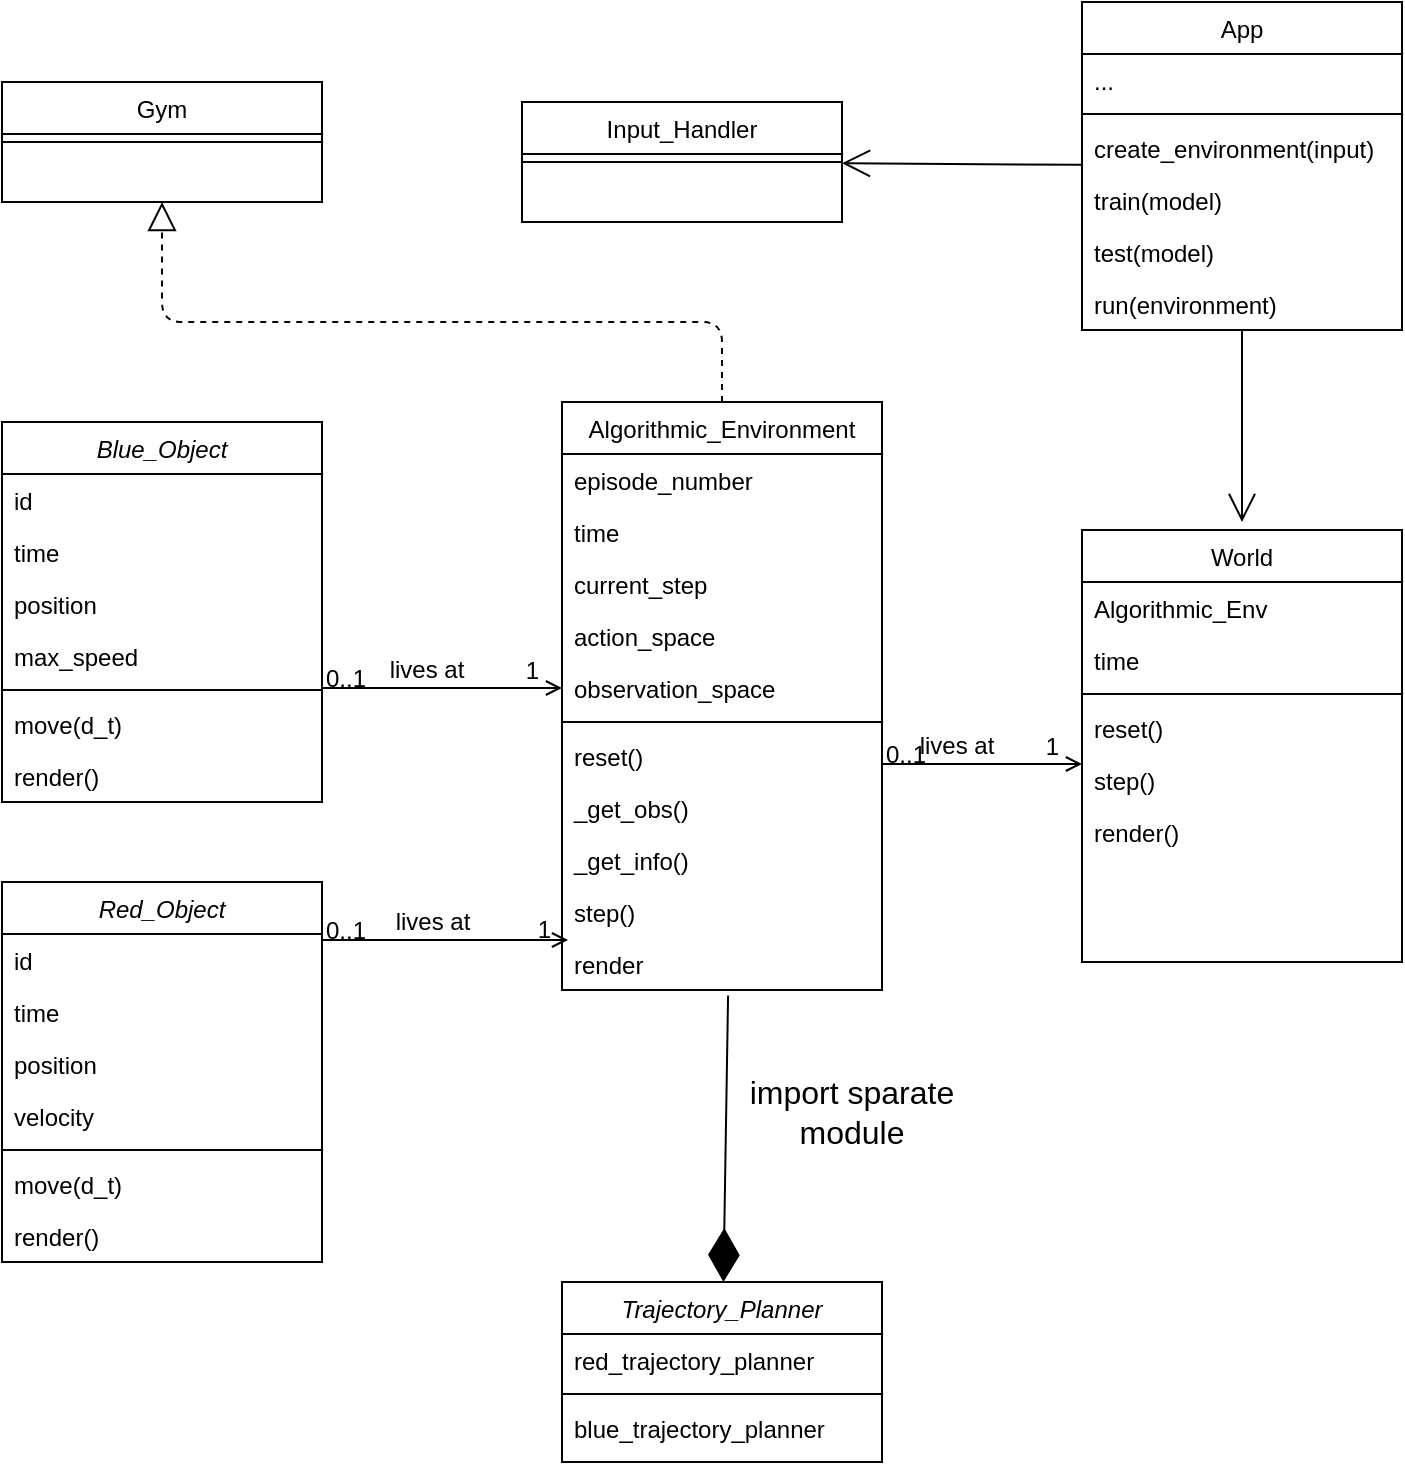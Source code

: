 <mxfile version="24.7.17">
  <diagram id="C5RBs43oDa-KdzZeNtuy" name="Page-1">
    <mxGraphModel dx="1615" dy="880" grid="1" gridSize="10" guides="1" tooltips="1" connect="1" arrows="1" fold="1" page="1" pageScale="1" pageWidth="4681" pageHeight="3300" math="0" shadow="0">
      <root>
        <mxCell id="WIyWlLk6GJQsqaUBKTNV-0" />
        <mxCell id="WIyWlLk6GJQsqaUBKTNV-1" parent="WIyWlLk6GJQsqaUBKTNV-0" />
        <mxCell id="zkfFHV4jXpPFQw0GAbJ--0" value="Blue_Object" style="swimlane;fontStyle=2;align=center;verticalAlign=top;childLayout=stackLayout;horizontal=1;startSize=26;horizontalStack=0;resizeParent=1;resizeLast=0;collapsible=1;marginBottom=0;rounded=0;shadow=0;strokeWidth=1;" parent="WIyWlLk6GJQsqaUBKTNV-1" vertex="1">
          <mxGeometry x="400" y="250" width="160" height="190" as="geometry">
            <mxRectangle x="230" y="140" width="160" height="26" as="alternateBounds" />
          </mxGeometry>
        </mxCell>
        <mxCell id="zkfFHV4jXpPFQw0GAbJ--1" value="id" style="text;align=left;verticalAlign=top;spacingLeft=4;spacingRight=4;overflow=hidden;rotatable=0;points=[[0,0.5],[1,0.5]];portConstraint=eastwest;" parent="zkfFHV4jXpPFQw0GAbJ--0" vertex="1">
          <mxGeometry y="26" width="160" height="26" as="geometry" />
        </mxCell>
        <mxCell id="zkfFHV4jXpPFQw0GAbJ--3" value="time" style="text;align=left;verticalAlign=top;spacingLeft=4;spacingRight=4;overflow=hidden;rotatable=0;points=[[0,0.5],[1,0.5]];portConstraint=eastwest;rounded=0;shadow=0;html=0;" parent="zkfFHV4jXpPFQw0GAbJ--0" vertex="1">
          <mxGeometry y="52" width="160" height="26" as="geometry" />
        </mxCell>
        <mxCell id="RGF1TzEeMs4D4uGPBY4L-1" value="position" style="text;align=left;verticalAlign=top;spacingLeft=4;spacingRight=4;overflow=hidden;rotatable=0;points=[[0,0.5],[1,0.5]];portConstraint=eastwest;rounded=0;shadow=0;html=0;" parent="zkfFHV4jXpPFQw0GAbJ--0" vertex="1">
          <mxGeometry y="78" width="160" height="26" as="geometry" />
        </mxCell>
        <mxCell id="RGF1TzEeMs4D4uGPBY4L-2" value="max_speed" style="text;align=left;verticalAlign=top;spacingLeft=4;spacingRight=4;overflow=hidden;rotatable=0;points=[[0,0.5],[1,0.5]];portConstraint=eastwest;rounded=0;shadow=0;html=0;" parent="zkfFHV4jXpPFQw0GAbJ--0" vertex="1">
          <mxGeometry y="104" width="160" height="26" as="geometry" />
        </mxCell>
        <mxCell id="zkfFHV4jXpPFQw0GAbJ--4" value="" style="line;html=1;strokeWidth=1;align=left;verticalAlign=middle;spacingTop=-1;spacingLeft=3;spacingRight=3;rotatable=0;labelPosition=right;points=[];portConstraint=eastwest;" parent="zkfFHV4jXpPFQw0GAbJ--0" vertex="1">
          <mxGeometry y="130" width="160" height="8" as="geometry" />
        </mxCell>
        <mxCell id="zkfFHV4jXpPFQw0GAbJ--5" value="move(d_t)" style="text;align=left;verticalAlign=top;spacingLeft=4;spacingRight=4;overflow=hidden;rotatable=0;points=[[0,0.5],[1,0.5]];portConstraint=eastwest;" parent="zkfFHV4jXpPFQw0GAbJ--0" vertex="1">
          <mxGeometry y="138" width="160" height="26" as="geometry" />
        </mxCell>
        <mxCell id="RGF1TzEeMs4D4uGPBY4L-22" value="render()" style="text;align=left;verticalAlign=top;spacingLeft=4;spacingRight=4;overflow=hidden;rotatable=0;points=[[0,0.5],[1,0.5]];portConstraint=eastwest;" parent="zkfFHV4jXpPFQw0GAbJ--0" vertex="1">
          <mxGeometry y="164" width="160" height="26" as="geometry" />
        </mxCell>
        <mxCell id="zkfFHV4jXpPFQw0GAbJ--17" value="World" style="swimlane;fontStyle=0;align=center;verticalAlign=top;childLayout=stackLayout;horizontal=1;startSize=26;horizontalStack=0;resizeParent=1;resizeLast=0;collapsible=1;marginBottom=0;rounded=0;shadow=0;strokeWidth=1;" parent="WIyWlLk6GJQsqaUBKTNV-1" vertex="1">
          <mxGeometry x="940" y="304" width="160" height="216" as="geometry">
            <mxRectangle x="550" y="140" width="160" height="26" as="alternateBounds" />
          </mxGeometry>
        </mxCell>
        <mxCell id="zkfFHV4jXpPFQw0GAbJ--18" value="Algorithmic_Env" style="text;align=left;verticalAlign=top;spacingLeft=4;spacingRight=4;overflow=hidden;rotatable=0;points=[[0,0.5],[1,0.5]];portConstraint=eastwest;" parent="zkfFHV4jXpPFQw0GAbJ--17" vertex="1">
          <mxGeometry y="26" width="160" height="26" as="geometry" />
        </mxCell>
        <mxCell id="zkfFHV4jXpPFQw0GAbJ--20" value="time" style="text;align=left;verticalAlign=top;spacingLeft=4;spacingRight=4;overflow=hidden;rotatable=0;points=[[0,0.5],[1,0.5]];portConstraint=eastwest;rounded=0;shadow=0;html=0;" parent="zkfFHV4jXpPFQw0GAbJ--17" vertex="1">
          <mxGeometry y="52" width="160" height="26" as="geometry" />
        </mxCell>
        <mxCell id="zkfFHV4jXpPFQw0GAbJ--23" value="" style="line;html=1;strokeWidth=1;align=left;verticalAlign=middle;spacingTop=-1;spacingLeft=3;spacingRight=3;rotatable=0;labelPosition=right;points=[];portConstraint=eastwest;" parent="zkfFHV4jXpPFQw0GAbJ--17" vertex="1">
          <mxGeometry y="78" width="160" height="8" as="geometry" />
        </mxCell>
        <mxCell id="zkfFHV4jXpPFQw0GAbJ--24" value="reset()" style="text;align=left;verticalAlign=top;spacingLeft=4;spacingRight=4;overflow=hidden;rotatable=0;points=[[0,0.5],[1,0.5]];portConstraint=eastwest;" parent="zkfFHV4jXpPFQw0GAbJ--17" vertex="1">
          <mxGeometry y="86" width="160" height="26" as="geometry" />
        </mxCell>
        <mxCell id="zkfFHV4jXpPFQw0GAbJ--25" value="step()" style="text;align=left;verticalAlign=top;spacingLeft=4;spacingRight=4;overflow=hidden;rotatable=0;points=[[0,0.5],[1,0.5]];portConstraint=eastwest;" parent="zkfFHV4jXpPFQw0GAbJ--17" vertex="1">
          <mxGeometry y="112" width="160" height="26" as="geometry" />
        </mxCell>
        <mxCell id="RGF1TzEeMs4D4uGPBY4L-24" value="render()" style="text;align=left;verticalAlign=top;spacingLeft=4;spacingRight=4;overflow=hidden;rotatable=0;points=[[0,0.5],[1,0.5]];portConstraint=eastwest;" parent="zkfFHV4jXpPFQw0GAbJ--17" vertex="1">
          <mxGeometry y="138" width="160" height="26" as="geometry" />
        </mxCell>
        <mxCell id="zkfFHV4jXpPFQw0GAbJ--26" value="" style="endArrow=open;shadow=0;strokeWidth=1;rounded=0;endFill=1;edgeStyle=elbowEdgeStyle;elbow=vertical;entryX=0;entryY=0.5;entryDx=0;entryDy=0;" parent="WIyWlLk6GJQsqaUBKTNV-1" source="zkfFHV4jXpPFQw0GAbJ--0" target="RGF1TzEeMs4D4uGPBY4L-43" edge="1">
          <mxGeometry x="0.5" y="41" relative="1" as="geometry">
            <mxPoint x="560" y="322" as="sourcePoint" />
            <mxPoint x="660" y="380" as="targetPoint" />
            <mxPoint x="-40" y="32" as="offset" />
          </mxGeometry>
        </mxCell>
        <mxCell id="zkfFHV4jXpPFQw0GAbJ--27" value="0..1" style="resizable=0;align=left;verticalAlign=bottom;labelBackgroundColor=none;fontSize=12;" parent="zkfFHV4jXpPFQw0GAbJ--26" connectable="0" vertex="1">
          <mxGeometry x="-1" relative="1" as="geometry">
            <mxPoint y="4" as="offset" />
          </mxGeometry>
        </mxCell>
        <mxCell id="zkfFHV4jXpPFQw0GAbJ--28" value="1" style="resizable=0;align=right;verticalAlign=bottom;labelBackgroundColor=none;fontSize=12;" parent="zkfFHV4jXpPFQw0GAbJ--26" connectable="0" vertex="1">
          <mxGeometry x="1" relative="1" as="geometry">
            <mxPoint x="-10" as="offset" />
          </mxGeometry>
        </mxCell>
        <mxCell id="zkfFHV4jXpPFQw0GAbJ--29" value="lives at" style="text;html=1;resizable=0;points=[];;align=center;verticalAlign=middle;labelBackgroundColor=none;rounded=0;shadow=0;strokeWidth=1;fontSize=12;" parent="zkfFHV4jXpPFQw0GAbJ--26" vertex="1" connectable="0">
          <mxGeometry x="0.5" y="49" relative="1" as="geometry">
            <mxPoint x="-38" y="40" as="offset" />
          </mxGeometry>
        </mxCell>
        <mxCell id="RGF1TzEeMs4D4uGPBY4L-3" value="Red_Object" style="swimlane;fontStyle=2;align=center;verticalAlign=top;childLayout=stackLayout;horizontal=1;startSize=26;horizontalStack=0;resizeParent=1;resizeLast=0;collapsible=1;marginBottom=0;rounded=0;shadow=0;strokeWidth=1;" parent="WIyWlLk6GJQsqaUBKTNV-1" vertex="1">
          <mxGeometry x="400" y="480" width="160" height="190" as="geometry">
            <mxRectangle x="230" y="140" width="160" height="26" as="alternateBounds" />
          </mxGeometry>
        </mxCell>
        <mxCell id="RGF1TzEeMs4D4uGPBY4L-4" value="id" style="text;align=left;verticalAlign=top;spacingLeft=4;spacingRight=4;overflow=hidden;rotatable=0;points=[[0,0.5],[1,0.5]];portConstraint=eastwest;" parent="RGF1TzEeMs4D4uGPBY4L-3" vertex="1">
          <mxGeometry y="26" width="160" height="26" as="geometry" />
        </mxCell>
        <mxCell id="RGF1TzEeMs4D4uGPBY4L-5" value="time" style="text;align=left;verticalAlign=top;spacingLeft=4;spacingRight=4;overflow=hidden;rotatable=0;points=[[0,0.5],[1,0.5]];portConstraint=eastwest;rounded=0;shadow=0;html=0;" parent="RGF1TzEeMs4D4uGPBY4L-3" vertex="1">
          <mxGeometry y="52" width="160" height="26" as="geometry" />
        </mxCell>
        <mxCell id="RGF1TzEeMs4D4uGPBY4L-6" value="position" style="text;align=left;verticalAlign=top;spacingLeft=4;spacingRight=4;overflow=hidden;rotatable=0;points=[[0,0.5],[1,0.5]];portConstraint=eastwest;rounded=0;shadow=0;html=0;" parent="RGF1TzEeMs4D4uGPBY4L-3" vertex="1">
          <mxGeometry y="78" width="160" height="26" as="geometry" />
        </mxCell>
        <mxCell id="RGF1TzEeMs4D4uGPBY4L-7" value="velocity" style="text;align=left;verticalAlign=top;spacingLeft=4;spacingRight=4;overflow=hidden;rotatable=0;points=[[0,0.5],[1,0.5]];portConstraint=eastwest;rounded=0;shadow=0;html=0;" parent="RGF1TzEeMs4D4uGPBY4L-3" vertex="1">
          <mxGeometry y="104" width="160" height="26" as="geometry" />
        </mxCell>
        <mxCell id="RGF1TzEeMs4D4uGPBY4L-8" value="" style="line;html=1;strokeWidth=1;align=left;verticalAlign=middle;spacingTop=-1;spacingLeft=3;spacingRight=3;rotatable=0;labelPosition=right;points=[];portConstraint=eastwest;" parent="RGF1TzEeMs4D4uGPBY4L-3" vertex="1">
          <mxGeometry y="130" width="160" height="8" as="geometry" />
        </mxCell>
        <mxCell id="RGF1TzEeMs4D4uGPBY4L-9" value="move(d_t)" style="text;align=left;verticalAlign=top;spacingLeft=4;spacingRight=4;overflow=hidden;rotatable=0;points=[[0,0.5],[1,0.5]];portConstraint=eastwest;" parent="RGF1TzEeMs4D4uGPBY4L-3" vertex="1">
          <mxGeometry y="138" width="160" height="26" as="geometry" />
        </mxCell>
        <mxCell id="RGF1TzEeMs4D4uGPBY4L-23" value="render()" style="text;align=left;verticalAlign=top;spacingLeft=4;spacingRight=4;overflow=hidden;rotatable=0;points=[[0,0.5],[1,0.5]];portConstraint=eastwest;" parent="RGF1TzEeMs4D4uGPBY4L-3" vertex="1">
          <mxGeometry y="164" width="160" height="26" as="geometry" />
        </mxCell>
        <mxCell id="RGF1TzEeMs4D4uGPBY4L-10" value="" style="endArrow=open;shadow=0;strokeWidth=1;rounded=0;endFill=1;edgeStyle=elbowEdgeStyle;elbow=vertical;entryX=0.019;entryY=0.029;entryDx=0;entryDy=0;entryPerimeter=0;" parent="WIyWlLk6GJQsqaUBKTNV-1" source="RGF1TzEeMs4D4uGPBY4L-3" target="RGF1TzEeMs4D4uGPBY4L-68" edge="1">
          <mxGeometry x="0.5" y="41" relative="1" as="geometry">
            <mxPoint x="560" y="450" as="sourcePoint" />
            <mxPoint x="660" y="510" as="targetPoint" />
            <mxPoint x="-40" y="32" as="offset" />
          </mxGeometry>
        </mxCell>
        <mxCell id="RGF1TzEeMs4D4uGPBY4L-11" value="0..1" style="resizable=0;align=left;verticalAlign=bottom;labelBackgroundColor=none;fontSize=12;" parent="RGF1TzEeMs4D4uGPBY4L-10" connectable="0" vertex="1">
          <mxGeometry x="-1" relative="1" as="geometry">
            <mxPoint y="4" as="offset" />
          </mxGeometry>
        </mxCell>
        <mxCell id="RGF1TzEeMs4D4uGPBY4L-12" value="1" style="resizable=0;align=right;verticalAlign=bottom;labelBackgroundColor=none;fontSize=12;" parent="RGF1TzEeMs4D4uGPBY4L-10" connectable="0" vertex="1">
          <mxGeometry x="1" relative="1" as="geometry">
            <mxPoint x="-7" y="4" as="offset" />
          </mxGeometry>
        </mxCell>
        <mxCell id="RGF1TzEeMs4D4uGPBY4L-13" value="lives at" style="text;html=1;resizable=0;points=[];;align=center;verticalAlign=middle;labelBackgroundColor=none;rounded=0;shadow=0;strokeWidth=1;fontSize=12;" parent="RGF1TzEeMs4D4uGPBY4L-10" vertex="1" connectable="0">
          <mxGeometry x="0.5" y="49" relative="1" as="geometry">
            <mxPoint x="-38" y="40" as="offset" />
          </mxGeometry>
        </mxCell>
        <mxCell id="RGF1TzEeMs4D4uGPBY4L-14" value="Trajectory_Planner" style="swimlane;fontStyle=2;align=center;verticalAlign=top;childLayout=stackLayout;horizontal=1;startSize=26;horizontalStack=0;resizeParent=1;resizeLast=0;collapsible=1;marginBottom=0;rounded=0;shadow=0;strokeWidth=1;" parent="WIyWlLk6GJQsqaUBKTNV-1" vertex="1">
          <mxGeometry x="680" y="680" width="160" height="90" as="geometry">
            <mxRectangle x="230" y="140" width="160" height="26" as="alternateBounds" />
          </mxGeometry>
        </mxCell>
        <mxCell id="RGF1TzEeMs4D4uGPBY4L-15" value="red_trajectory_planner" style="text;align=left;verticalAlign=top;spacingLeft=4;spacingRight=4;overflow=hidden;rotatable=0;points=[[0,0.5],[1,0.5]];portConstraint=eastwest;" parent="RGF1TzEeMs4D4uGPBY4L-14" vertex="1">
          <mxGeometry y="26" width="160" height="26" as="geometry" />
        </mxCell>
        <mxCell id="RGF1TzEeMs4D4uGPBY4L-19" value="" style="line;html=1;strokeWidth=1;align=left;verticalAlign=middle;spacingTop=-1;spacingLeft=3;spacingRight=3;rotatable=0;labelPosition=right;points=[];portConstraint=eastwest;" parent="RGF1TzEeMs4D4uGPBY4L-14" vertex="1">
          <mxGeometry y="52" width="160" height="8" as="geometry" />
        </mxCell>
        <mxCell id="RGF1TzEeMs4D4uGPBY4L-20" value="blue_trajectory_planner" style="text;align=left;verticalAlign=top;spacingLeft=4;spacingRight=4;overflow=hidden;rotatable=0;points=[[0,0.5],[1,0.5]];portConstraint=eastwest;" parent="RGF1TzEeMs4D4uGPBY4L-14" vertex="1">
          <mxGeometry y="60" width="160" height="26" as="geometry" />
        </mxCell>
        <mxCell id="RGF1TzEeMs4D4uGPBY4L-27" value="" style="endArrow=diamondThin;endFill=1;endSize=24;html=1;exitX=0.519;exitY=1.106;exitDx=0;exitDy=0;exitPerimeter=0;" parent="WIyWlLk6GJQsqaUBKTNV-1" source="RGF1TzEeMs4D4uGPBY4L-68" target="RGF1TzEeMs4D4uGPBY4L-14" edge="1">
          <mxGeometry width="160" relative="1" as="geometry">
            <mxPoint x="410" y="393.519" as="sourcePoint" />
            <mxPoint x="300" y="446.481" as="targetPoint" />
          </mxGeometry>
        </mxCell>
        <mxCell id="RGF1TzEeMs4D4uGPBY4L-28" value="App" style="swimlane;fontStyle=0;align=center;verticalAlign=top;childLayout=stackLayout;horizontal=1;startSize=26;horizontalStack=0;resizeParent=1;resizeLast=0;collapsible=1;marginBottom=0;rounded=0;shadow=0;strokeWidth=1;" parent="WIyWlLk6GJQsqaUBKTNV-1" vertex="1">
          <mxGeometry x="940" y="40" width="160" height="164" as="geometry">
            <mxRectangle x="550" y="140" width="160" height="26" as="alternateBounds" />
          </mxGeometry>
        </mxCell>
        <mxCell id="RGF1TzEeMs4D4uGPBY4L-31" value="..." style="text;align=left;verticalAlign=top;spacingLeft=4;spacingRight=4;overflow=hidden;rotatable=0;points=[[0,0.5],[1,0.5]];portConstraint=eastwest;rounded=0;shadow=0;html=0;" parent="RGF1TzEeMs4D4uGPBY4L-28" vertex="1">
          <mxGeometry y="26" width="160" height="26" as="geometry" />
        </mxCell>
        <mxCell id="RGF1TzEeMs4D4uGPBY4L-32" value="" style="line;html=1;strokeWidth=1;align=left;verticalAlign=middle;spacingTop=-1;spacingLeft=3;spacingRight=3;rotatable=0;labelPosition=right;points=[];portConstraint=eastwest;" parent="RGF1TzEeMs4D4uGPBY4L-28" vertex="1">
          <mxGeometry y="52" width="160" height="8" as="geometry" />
        </mxCell>
        <mxCell id="RGF1TzEeMs4D4uGPBY4L-33" value="create_environment(input)" style="text;align=left;verticalAlign=top;spacingLeft=4;spacingRight=4;overflow=hidden;rotatable=0;points=[[0,0.5],[1,0.5]];portConstraint=eastwest;" parent="RGF1TzEeMs4D4uGPBY4L-28" vertex="1">
          <mxGeometry y="60" width="160" height="26" as="geometry" />
        </mxCell>
        <mxCell id="RGF1TzEeMs4D4uGPBY4L-34" value="train(model)" style="text;align=left;verticalAlign=top;spacingLeft=4;spacingRight=4;overflow=hidden;rotatable=0;points=[[0,0.5],[1,0.5]];portConstraint=eastwest;" parent="RGF1TzEeMs4D4uGPBY4L-28" vertex="1">
          <mxGeometry y="86" width="160" height="26" as="geometry" />
        </mxCell>
        <mxCell id="RGF1TzEeMs4D4uGPBY4L-36" value="test(model)" style="text;align=left;verticalAlign=top;spacingLeft=4;spacingRight=4;overflow=hidden;rotatable=0;points=[[0,0.5],[1,0.5]];portConstraint=eastwest;" parent="RGF1TzEeMs4D4uGPBY4L-28" vertex="1">
          <mxGeometry y="112" width="160" height="26" as="geometry" />
        </mxCell>
        <mxCell id="RGF1TzEeMs4D4uGPBY4L-69" value="run(environment)" style="text;align=left;verticalAlign=top;spacingLeft=4;spacingRight=4;overflow=hidden;rotatable=0;points=[[0,0.5],[1,0.5]];portConstraint=eastwest;" parent="RGF1TzEeMs4D4uGPBY4L-28" vertex="1">
          <mxGeometry y="138" width="160" height="26" as="geometry" />
        </mxCell>
        <object label="Algorithmic_Environment" dfg="" xcv="" ghk="" id="RGF1TzEeMs4D4uGPBY4L-37">
          <mxCell style="swimlane;fontStyle=0;align=center;verticalAlign=top;childLayout=stackLayout;horizontal=1;startSize=26;horizontalStack=0;resizeParent=1;resizeLast=0;collapsible=1;marginBottom=0;rounded=0;shadow=0;strokeWidth=1;" parent="WIyWlLk6GJQsqaUBKTNV-1" vertex="1">
            <mxGeometry x="680" y="240" width="160" height="294" as="geometry">
              <mxRectangle x="550" y="140" width="160" height="26" as="alternateBounds" />
            </mxGeometry>
          </mxCell>
        </object>
        <mxCell id="RGF1TzEeMs4D4uGPBY4L-38" value="episode_number" style="text;align=left;verticalAlign=top;spacingLeft=4;spacingRight=4;overflow=hidden;rotatable=0;points=[[0,0.5],[1,0.5]];portConstraint=eastwest;" parent="RGF1TzEeMs4D4uGPBY4L-37" vertex="1">
          <mxGeometry y="26" width="160" height="26" as="geometry" />
        </mxCell>
        <mxCell id="RGF1TzEeMs4D4uGPBY4L-40" value="time" style="text;align=left;verticalAlign=top;spacingLeft=4;spacingRight=4;overflow=hidden;rotatable=0;points=[[0,0.5],[1,0.5]];portConstraint=eastwest;rounded=0;shadow=0;html=0;" parent="RGF1TzEeMs4D4uGPBY4L-37" vertex="1">
          <mxGeometry y="52" width="160" height="26" as="geometry" />
        </mxCell>
        <mxCell id="RGF1TzEeMs4D4uGPBY4L-39" value="current_step" style="text;align=left;verticalAlign=top;spacingLeft=4;spacingRight=4;overflow=hidden;rotatable=0;points=[[0,0.5],[1,0.5]];portConstraint=eastwest;rounded=0;shadow=0;html=0;" parent="RGF1TzEeMs4D4uGPBY4L-37" vertex="1">
          <mxGeometry y="78" width="160" height="26" as="geometry" />
        </mxCell>
        <mxCell id="RGF1TzEeMs4D4uGPBY4L-42" value="action_space" style="text;align=left;verticalAlign=top;spacingLeft=4;spacingRight=4;overflow=hidden;rotatable=0;points=[[0,0.5],[1,0.5]];portConstraint=eastwest;" parent="RGF1TzEeMs4D4uGPBY4L-37" vertex="1">
          <mxGeometry y="104" width="160" height="26" as="geometry" />
        </mxCell>
        <mxCell id="RGF1TzEeMs4D4uGPBY4L-43" value="observation_space" style="text;align=left;verticalAlign=top;spacingLeft=4;spacingRight=4;overflow=hidden;rotatable=0;points=[[0,0.5],[1,0.5]];portConstraint=eastwest;" parent="RGF1TzEeMs4D4uGPBY4L-37" vertex="1">
          <mxGeometry y="130" width="160" height="26" as="geometry" />
        </mxCell>
        <mxCell id="RGF1TzEeMs4D4uGPBY4L-41" value="" style="line;html=1;strokeWidth=1;align=left;verticalAlign=middle;spacingTop=-1;spacingLeft=3;spacingRight=3;rotatable=0;labelPosition=right;points=[];portConstraint=eastwest;" parent="RGF1TzEeMs4D4uGPBY4L-37" vertex="1">
          <mxGeometry y="156" width="160" height="8" as="geometry" />
        </mxCell>
        <mxCell id="RGF1TzEeMs4D4uGPBY4L-44" value="reset()" style="text;align=left;verticalAlign=top;spacingLeft=4;spacingRight=4;overflow=hidden;rotatable=0;points=[[0,0.5],[1,0.5]];portConstraint=eastwest;" parent="RGF1TzEeMs4D4uGPBY4L-37" vertex="1">
          <mxGeometry y="164" width="160" height="26" as="geometry" />
        </mxCell>
        <mxCell id="RGF1TzEeMs4D4uGPBY4L-65" value="_get_obs()" style="text;align=left;verticalAlign=top;spacingLeft=4;spacingRight=4;overflow=hidden;rotatable=0;points=[[0,0.5],[1,0.5]];portConstraint=eastwest;" parent="RGF1TzEeMs4D4uGPBY4L-37" vertex="1">
          <mxGeometry y="190" width="160" height="26" as="geometry" />
        </mxCell>
        <mxCell id="RGF1TzEeMs4D4uGPBY4L-66" value="_get_info()" style="text;align=left;verticalAlign=top;spacingLeft=4;spacingRight=4;overflow=hidden;rotatable=0;points=[[0,0.5],[1,0.5]];portConstraint=eastwest;" parent="RGF1TzEeMs4D4uGPBY4L-37" vertex="1">
          <mxGeometry y="216" width="160" height="26" as="geometry" />
        </mxCell>
        <mxCell id="RGF1TzEeMs4D4uGPBY4L-67" value="step()" style="text;align=left;verticalAlign=top;spacingLeft=4;spacingRight=4;overflow=hidden;rotatable=0;points=[[0,0.5],[1,0.5]];portConstraint=eastwest;" parent="RGF1TzEeMs4D4uGPBY4L-37" vertex="1">
          <mxGeometry y="242" width="160" height="26" as="geometry" />
        </mxCell>
        <mxCell id="RGF1TzEeMs4D4uGPBY4L-68" value="render" style="text;align=left;verticalAlign=top;spacingLeft=4;spacingRight=4;overflow=hidden;rotatable=0;points=[[0,0.5],[1,0.5]];portConstraint=eastwest;" parent="RGF1TzEeMs4D4uGPBY4L-37" vertex="1">
          <mxGeometry y="268" width="160" height="26" as="geometry" />
        </mxCell>
        <mxCell id="RGF1TzEeMs4D4uGPBY4L-45" value="Gym" style="swimlane;fontStyle=0;align=center;verticalAlign=top;childLayout=stackLayout;horizontal=1;startSize=26;horizontalStack=0;resizeParent=1;resizeLast=0;collapsible=1;marginBottom=0;rounded=0;shadow=0;strokeWidth=1;" parent="WIyWlLk6GJQsqaUBKTNV-1" vertex="1">
          <mxGeometry x="400" y="80" width="160" height="60" as="geometry">
            <mxRectangle x="550" y="140" width="160" height="26" as="alternateBounds" />
          </mxGeometry>
        </mxCell>
        <mxCell id="RGF1TzEeMs4D4uGPBY4L-49" value="" style="line;html=1;strokeWidth=1;align=left;verticalAlign=middle;spacingTop=-1;spacingLeft=3;spacingRight=3;rotatable=0;labelPosition=right;points=[];portConstraint=eastwest;" parent="RGF1TzEeMs4D4uGPBY4L-45" vertex="1">
          <mxGeometry y="26" width="160" height="8" as="geometry" />
        </mxCell>
        <mxCell id="RGF1TzEeMs4D4uGPBY4L-53" value="" style="endArrow=block;dashed=1;endFill=0;endSize=12;html=1;entryX=0.5;entryY=1;entryDx=0;entryDy=0;exitX=0.5;exitY=0;exitDx=0;exitDy=0;" parent="WIyWlLk6GJQsqaUBKTNV-1" target="RGF1TzEeMs4D4uGPBY4L-45" edge="1" source="RGF1TzEeMs4D4uGPBY4L-37">
          <mxGeometry width="160" relative="1" as="geometry">
            <mxPoint x="1100" y="335" as="sourcePoint" />
            <mxPoint x="820" y="480" as="targetPoint" />
            <Array as="points">
              <mxPoint x="760" y="200" />
              <mxPoint x="480" y="200" />
            </Array>
          </mxGeometry>
        </mxCell>
        <mxCell id="RGF1TzEeMs4D4uGPBY4L-70" value="" style="endArrow=open;endFill=1;endSize=12;html=1;" parent="WIyWlLk6GJQsqaUBKTNV-1" source="RGF1TzEeMs4D4uGPBY4L-28" edge="1">
          <mxGeometry width="160" relative="1" as="geometry">
            <mxPoint x="670" y="480" as="sourcePoint" />
            <mxPoint x="1020" y="300" as="targetPoint" />
          </mxGeometry>
        </mxCell>
        <mxCell id="RGF1TzEeMs4D4uGPBY4L-71" value="Input_Handler" style="swimlane;fontStyle=0;align=center;verticalAlign=top;childLayout=stackLayout;horizontal=1;startSize=26;horizontalStack=0;resizeParent=1;resizeLast=0;collapsible=1;marginBottom=0;rounded=0;shadow=0;strokeWidth=1;" parent="WIyWlLk6GJQsqaUBKTNV-1" vertex="1">
          <mxGeometry x="660" y="90" width="160" height="60" as="geometry">
            <mxRectangle x="550" y="140" width="160" height="26" as="alternateBounds" />
          </mxGeometry>
        </mxCell>
        <mxCell id="RGF1TzEeMs4D4uGPBY4L-72" value="" style="line;html=1;strokeWidth=1;align=left;verticalAlign=middle;spacingTop=-1;spacingLeft=3;spacingRight=3;rotatable=0;labelPosition=right;points=[];portConstraint=eastwest;" parent="RGF1TzEeMs4D4uGPBY4L-71" vertex="1">
          <mxGeometry y="26" width="160" height="8" as="geometry" />
        </mxCell>
        <mxCell id="RGF1TzEeMs4D4uGPBY4L-73" value="" style="endArrow=open;endFill=1;endSize=12;html=1;" parent="WIyWlLk6GJQsqaUBKTNV-1" source="RGF1TzEeMs4D4uGPBY4L-28" target="RGF1TzEeMs4D4uGPBY4L-71" edge="1">
          <mxGeometry width="160" relative="1" as="geometry">
            <mxPoint x="1030" y="214" as="sourcePoint" />
            <mxPoint x="1030" y="330" as="targetPoint" />
          </mxGeometry>
        </mxCell>
        <mxCell id="dcpr7TIBOjYiznVu2ZeP-0" value="import sparate module" style="text;html=1;align=center;verticalAlign=middle;whiteSpace=wrap;rounded=0;fontSize=16;" vertex="1" parent="WIyWlLk6GJQsqaUBKTNV-1">
          <mxGeometry x="760" y="580" width="130" height="30" as="geometry" />
        </mxCell>
        <mxCell id="dcpr7TIBOjYiznVu2ZeP-1" value="" style="endArrow=open;shadow=0;strokeWidth=1;rounded=0;endFill=1;edgeStyle=elbowEdgeStyle;elbow=vertical;" edge="1" parent="WIyWlLk6GJQsqaUBKTNV-1">
          <mxGeometry x="0.5" y="41" relative="1" as="geometry">
            <mxPoint x="840" y="421" as="sourcePoint" />
            <mxPoint x="940" y="421" as="targetPoint" />
            <mxPoint x="-40" y="32" as="offset" />
          </mxGeometry>
        </mxCell>
        <mxCell id="dcpr7TIBOjYiznVu2ZeP-2" value="0..1" style="resizable=0;align=left;verticalAlign=bottom;labelBackgroundColor=none;fontSize=12;" connectable="0" vertex="1" parent="dcpr7TIBOjYiznVu2ZeP-1">
          <mxGeometry x="-1" relative="1" as="geometry">
            <mxPoint y="4" as="offset" />
          </mxGeometry>
        </mxCell>
        <mxCell id="dcpr7TIBOjYiznVu2ZeP-3" value="1" style="resizable=0;align=right;verticalAlign=bottom;labelBackgroundColor=none;fontSize=12;" connectable="0" vertex="1" parent="dcpr7TIBOjYiznVu2ZeP-1">
          <mxGeometry x="1" relative="1" as="geometry">
            <mxPoint x="-10" as="offset" />
          </mxGeometry>
        </mxCell>
        <mxCell id="dcpr7TIBOjYiznVu2ZeP-4" value="lives at" style="text;html=1;resizable=0;points=[];;align=center;verticalAlign=middle;labelBackgroundColor=none;rounded=0;shadow=0;strokeWidth=1;fontSize=12;" vertex="1" connectable="0" parent="dcpr7TIBOjYiznVu2ZeP-1">
          <mxGeometry x="0.5" y="49" relative="1" as="geometry">
            <mxPoint x="-38" y="40" as="offset" />
          </mxGeometry>
        </mxCell>
      </root>
    </mxGraphModel>
  </diagram>
</mxfile>
